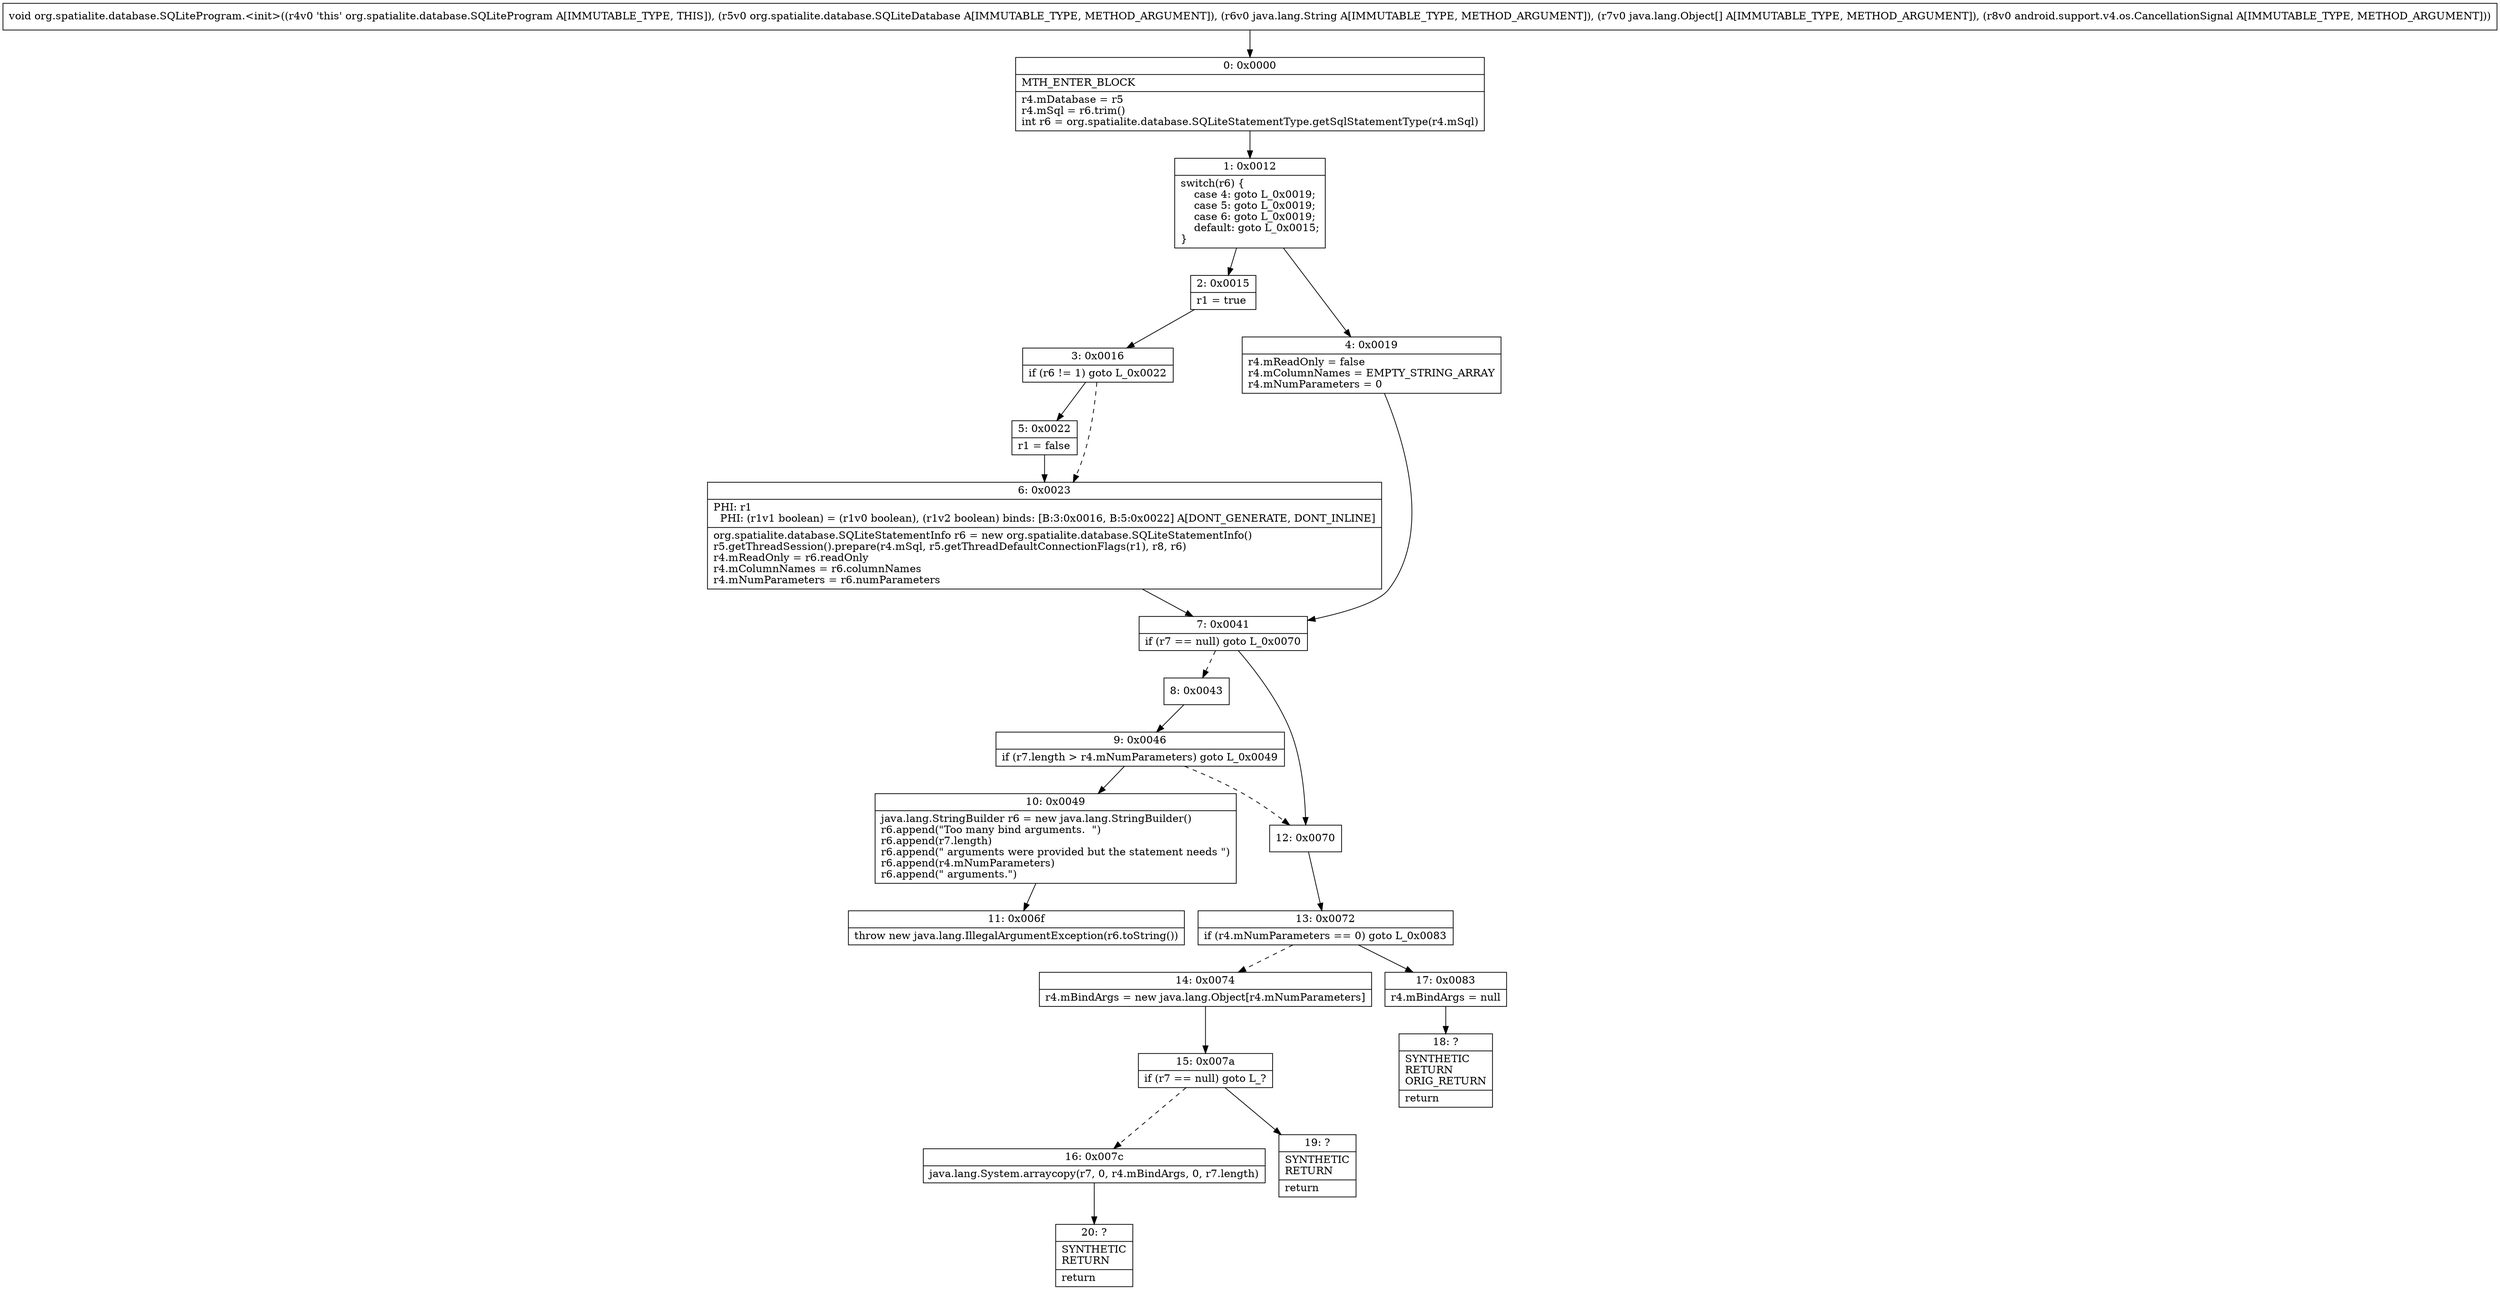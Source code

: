 digraph "CFG fororg.spatialite.database.SQLiteProgram.\<init\>(Lorg\/spatialite\/database\/SQLiteDatabase;Ljava\/lang\/String;[Ljava\/lang\/Object;Landroid\/support\/v4\/os\/CancellationSignal;)V" {
Node_0 [shape=record,label="{0\:\ 0x0000|MTH_ENTER_BLOCK\l|r4.mDatabase = r5\lr4.mSql = r6.trim()\lint r6 = org.spatialite.database.SQLiteStatementType.getSqlStatementType(r4.mSql)\l}"];
Node_1 [shape=record,label="{1\:\ 0x0012|switch(r6) \{\l    case 4: goto L_0x0019;\l    case 5: goto L_0x0019;\l    case 6: goto L_0x0019;\l    default: goto L_0x0015;\l\}\l}"];
Node_2 [shape=record,label="{2\:\ 0x0015|r1 = true\l}"];
Node_3 [shape=record,label="{3\:\ 0x0016|if (r6 != 1) goto L_0x0022\l}"];
Node_4 [shape=record,label="{4\:\ 0x0019|r4.mReadOnly = false\lr4.mColumnNames = EMPTY_STRING_ARRAY\lr4.mNumParameters = 0\l}"];
Node_5 [shape=record,label="{5\:\ 0x0022|r1 = false\l}"];
Node_6 [shape=record,label="{6\:\ 0x0023|PHI: r1 \l  PHI: (r1v1 boolean) = (r1v0 boolean), (r1v2 boolean) binds: [B:3:0x0016, B:5:0x0022] A[DONT_GENERATE, DONT_INLINE]\l|org.spatialite.database.SQLiteStatementInfo r6 = new org.spatialite.database.SQLiteStatementInfo()\lr5.getThreadSession().prepare(r4.mSql, r5.getThreadDefaultConnectionFlags(r1), r8, r6)\lr4.mReadOnly = r6.readOnly\lr4.mColumnNames = r6.columnNames\lr4.mNumParameters = r6.numParameters\l}"];
Node_7 [shape=record,label="{7\:\ 0x0041|if (r7 == null) goto L_0x0070\l}"];
Node_8 [shape=record,label="{8\:\ 0x0043}"];
Node_9 [shape=record,label="{9\:\ 0x0046|if (r7.length \> r4.mNumParameters) goto L_0x0049\l}"];
Node_10 [shape=record,label="{10\:\ 0x0049|java.lang.StringBuilder r6 = new java.lang.StringBuilder()\lr6.append(\"Too many bind arguments.  \")\lr6.append(r7.length)\lr6.append(\" arguments were provided but the statement needs \")\lr6.append(r4.mNumParameters)\lr6.append(\" arguments.\")\l}"];
Node_11 [shape=record,label="{11\:\ 0x006f|throw new java.lang.IllegalArgumentException(r6.toString())\l}"];
Node_12 [shape=record,label="{12\:\ 0x0070}"];
Node_13 [shape=record,label="{13\:\ 0x0072|if (r4.mNumParameters == 0) goto L_0x0083\l}"];
Node_14 [shape=record,label="{14\:\ 0x0074|r4.mBindArgs = new java.lang.Object[r4.mNumParameters]\l}"];
Node_15 [shape=record,label="{15\:\ 0x007a|if (r7 == null) goto L_?\l}"];
Node_16 [shape=record,label="{16\:\ 0x007c|java.lang.System.arraycopy(r7, 0, r4.mBindArgs, 0, r7.length)\l}"];
Node_17 [shape=record,label="{17\:\ 0x0083|r4.mBindArgs = null\l}"];
Node_18 [shape=record,label="{18\:\ ?|SYNTHETIC\lRETURN\lORIG_RETURN\l|return\l}"];
Node_19 [shape=record,label="{19\:\ ?|SYNTHETIC\lRETURN\l|return\l}"];
Node_20 [shape=record,label="{20\:\ ?|SYNTHETIC\lRETURN\l|return\l}"];
MethodNode[shape=record,label="{void org.spatialite.database.SQLiteProgram.\<init\>((r4v0 'this' org.spatialite.database.SQLiteProgram A[IMMUTABLE_TYPE, THIS]), (r5v0 org.spatialite.database.SQLiteDatabase A[IMMUTABLE_TYPE, METHOD_ARGUMENT]), (r6v0 java.lang.String A[IMMUTABLE_TYPE, METHOD_ARGUMENT]), (r7v0 java.lang.Object[] A[IMMUTABLE_TYPE, METHOD_ARGUMENT]), (r8v0 android.support.v4.os.CancellationSignal A[IMMUTABLE_TYPE, METHOD_ARGUMENT])) }"];
MethodNode -> Node_0;
Node_0 -> Node_1;
Node_1 -> Node_2;
Node_1 -> Node_4;
Node_2 -> Node_3;
Node_3 -> Node_5;
Node_3 -> Node_6[style=dashed];
Node_4 -> Node_7;
Node_5 -> Node_6;
Node_6 -> Node_7;
Node_7 -> Node_8[style=dashed];
Node_7 -> Node_12;
Node_8 -> Node_9;
Node_9 -> Node_10;
Node_9 -> Node_12[style=dashed];
Node_10 -> Node_11;
Node_12 -> Node_13;
Node_13 -> Node_14[style=dashed];
Node_13 -> Node_17;
Node_14 -> Node_15;
Node_15 -> Node_16[style=dashed];
Node_15 -> Node_19;
Node_16 -> Node_20;
Node_17 -> Node_18;
}

